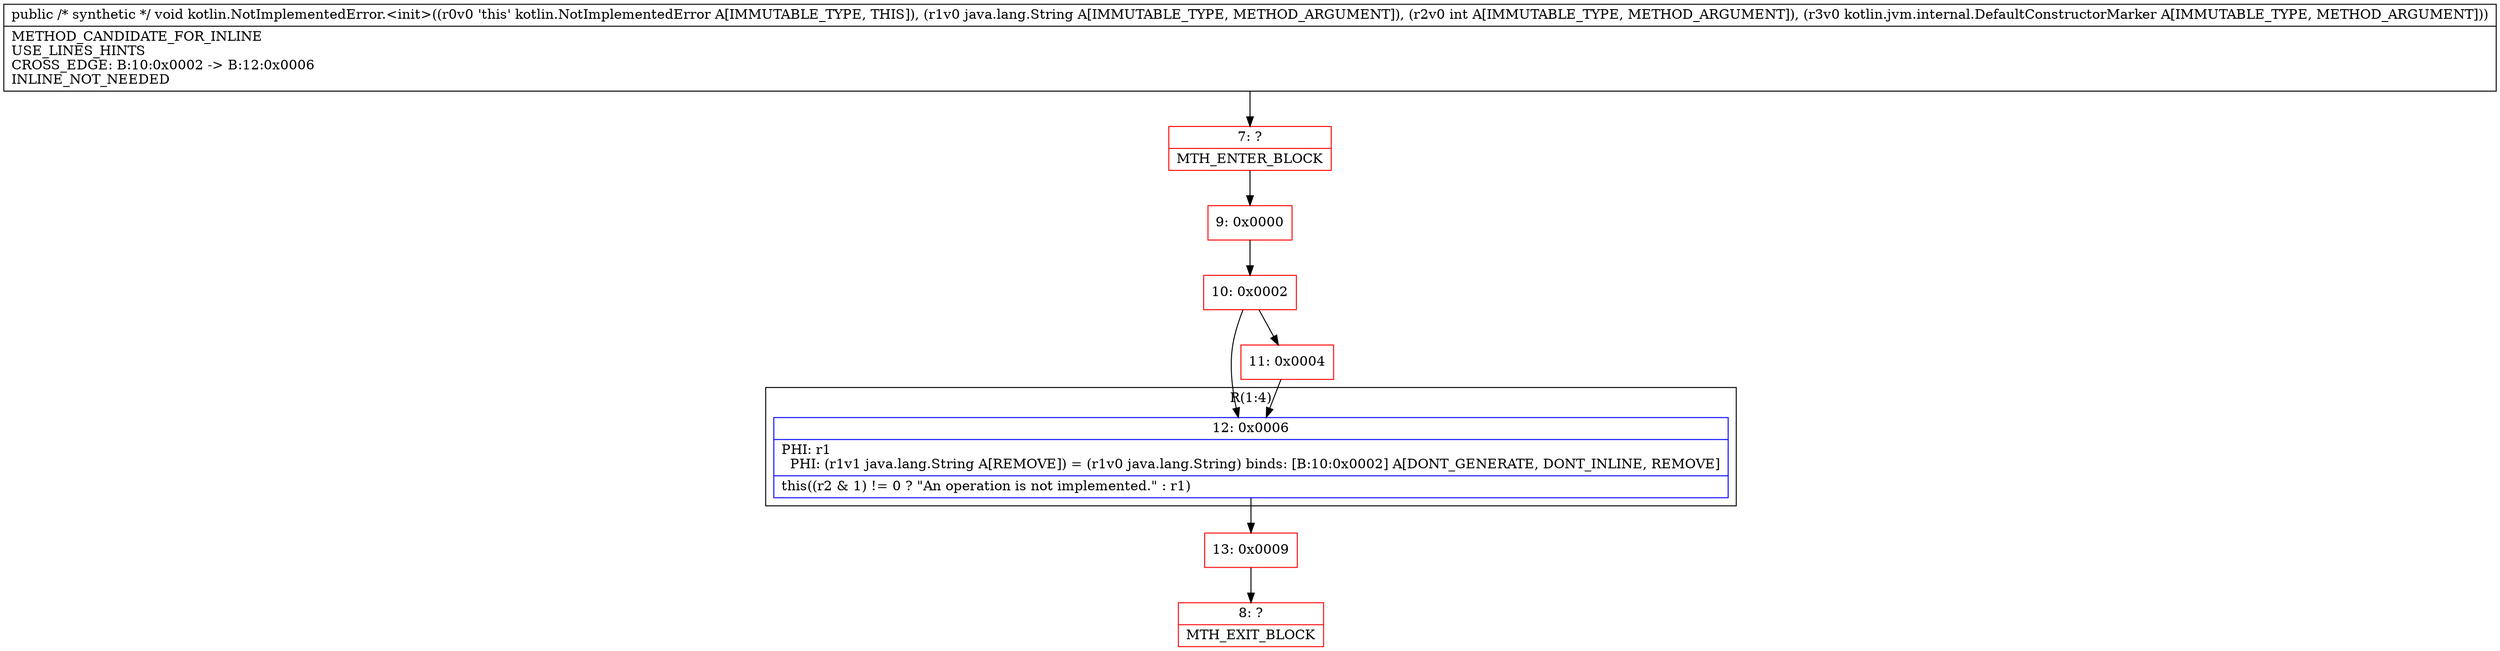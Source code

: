 digraph "CFG forkotlin.NotImplementedError.\<init\>(Ljava\/lang\/String;ILkotlin\/jvm\/internal\/DefaultConstructorMarker;)V" {
subgraph cluster_Region_855869745 {
label = "R(1:4)";
node [shape=record,color=blue];
Node_12 [shape=record,label="{12\:\ 0x0006|PHI: r1 \l  PHI: (r1v1 java.lang.String A[REMOVE]) = (r1v0 java.lang.String) binds: [B:10:0x0002] A[DONT_GENERATE, DONT_INLINE, REMOVE]\l|this((r2 & 1) != 0 ? \"An operation is not implemented.\" : r1)\l}"];
}
Node_7 [shape=record,color=red,label="{7\:\ ?|MTH_ENTER_BLOCK\l}"];
Node_9 [shape=record,color=red,label="{9\:\ 0x0000}"];
Node_10 [shape=record,color=red,label="{10\:\ 0x0002}"];
Node_11 [shape=record,color=red,label="{11\:\ 0x0004}"];
Node_13 [shape=record,color=red,label="{13\:\ 0x0009}"];
Node_8 [shape=record,color=red,label="{8\:\ ?|MTH_EXIT_BLOCK\l}"];
MethodNode[shape=record,label="{public \/* synthetic *\/ void kotlin.NotImplementedError.\<init\>((r0v0 'this' kotlin.NotImplementedError A[IMMUTABLE_TYPE, THIS]), (r1v0 java.lang.String A[IMMUTABLE_TYPE, METHOD_ARGUMENT]), (r2v0 int A[IMMUTABLE_TYPE, METHOD_ARGUMENT]), (r3v0 kotlin.jvm.internal.DefaultConstructorMarker A[IMMUTABLE_TYPE, METHOD_ARGUMENT]))  | METHOD_CANDIDATE_FOR_INLINE\lUSE_LINES_HINTS\lCROSS_EDGE: B:10:0x0002 \-\> B:12:0x0006\lINLINE_NOT_NEEDED\l}"];
MethodNode -> Node_7;Node_12 -> Node_13;
Node_7 -> Node_9;
Node_9 -> Node_10;
Node_10 -> Node_11;
Node_10 -> Node_12;
Node_11 -> Node_12;
Node_13 -> Node_8;
}

